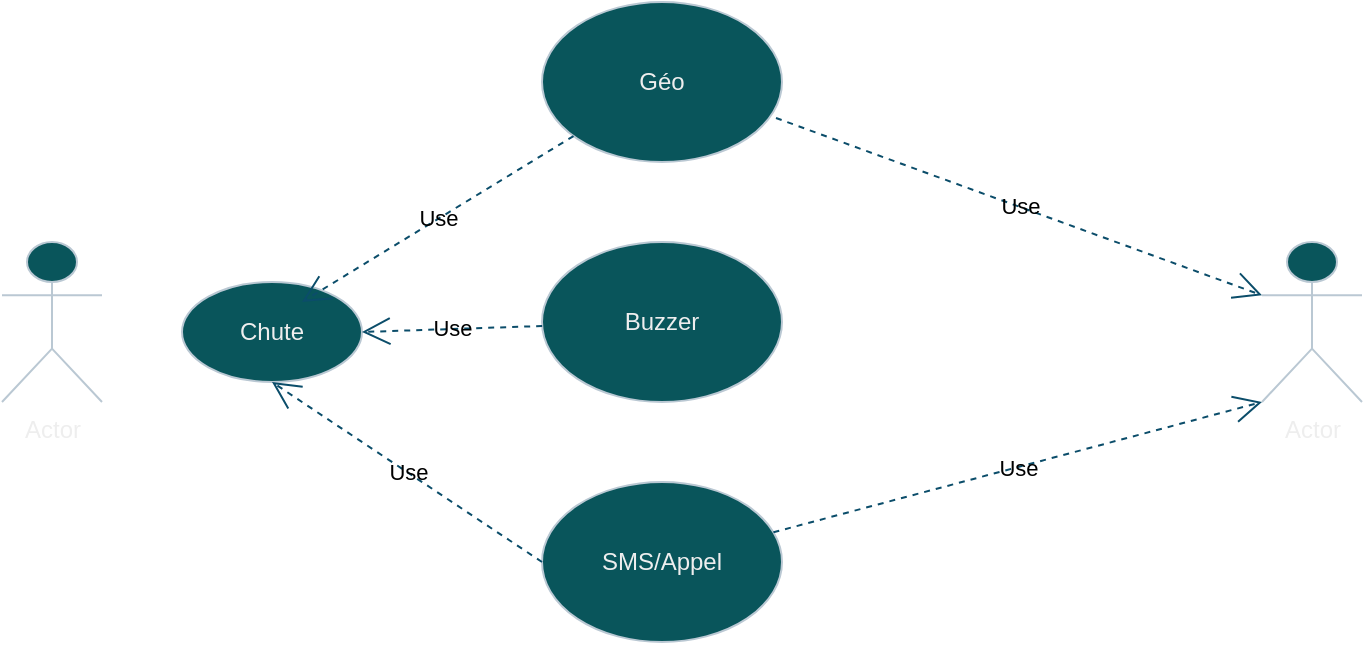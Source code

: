 <mxfile version="20.8.4" type="device"><diagram id="Z11ja_p6b0R62KVCDyPI" name="Page-1"><mxGraphModel dx="1346" dy="795" grid="1" gridSize="10" guides="1" tooltips="1" connect="1" arrows="1" fold="1" page="1" pageScale="1" pageWidth="827" pageHeight="1169" math="0" shadow="0"><root><mxCell id="0"/><mxCell id="1" parent="0"/><mxCell id="OqXDpegiES6J9GZslWDQ-1" value="Actor" style="shape=umlActor;verticalLabelPosition=bottom;verticalAlign=top;html=1;outlineConnect=0;labelBackgroundColor=none;fillColor=#09555B;strokeColor=#BAC8D3;fontColor=#EEEEEE;" vertex="1" parent="1"><mxGeometry x="50" y="320" width="50" height="80" as="geometry"/></mxCell><mxCell id="OqXDpegiES6J9GZslWDQ-2" value="Chute" style="ellipse;whiteSpace=wrap;html=1;labelBackgroundColor=none;fillColor=#09555B;strokeColor=#BAC8D3;fontColor=#EEEEEE;" vertex="1" parent="1"><mxGeometry x="140" y="340" width="90" height="50" as="geometry"/></mxCell><mxCell id="OqXDpegiES6J9GZslWDQ-3" value="Buzzer" style="ellipse;whiteSpace=wrap;html=1;labelBackgroundColor=none;fillColor=#09555B;strokeColor=#BAC8D3;fontColor=#EEEEEE;" vertex="1" parent="1"><mxGeometry x="320" y="320" width="120" height="80" as="geometry"/></mxCell><mxCell id="OqXDpegiES6J9GZslWDQ-4" value="SMS/Appel" style="ellipse;whiteSpace=wrap;html=1;labelBackgroundColor=none;fillColor=#09555B;strokeColor=#BAC8D3;fontColor=#EEEEEE;" vertex="1" parent="1"><mxGeometry x="320" y="440" width="120" height="80" as="geometry"/></mxCell><mxCell id="OqXDpegiES6J9GZslWDQ-5" value="Géo" style="ellipse;whiteSpace=wrap;html=1;labelBackgroundColor=none;fillColor=#09555B;strokeColor=#BAC8D3;fontColor=#EEEEEE;" vertex="1" parent="1"><mxGeometry x="320" y="200" width="120" height="80" as="geometry"/></mxCell><mxCell id="OqXDpegiES6J9GZslWDQ-7" value="Actor" style="shape=umlActor;verticalLabelPosition=bottom;verticalAlign=top;html=1;outlineConnect=0;labelBackgroundColor=none;fillColor=#09555B;strokeColor=#BAC8D3;fontColor=#EEEEEE;" vertex="1" parent="1"><mxGeometry x="680" y="320" width="50" height="80" as="geometry"/></mxCell><mxCell id="OqXDpegiES6J9GZslWDQ-11" value="Use" style="endArrow=open;endSize=12;dashed=1;html=1;rounded=0;labelBackgroundColor=none;strokeColor=#0B4D6A;fontColor=default;" edge="1" parent="1" source="OqXDpegiES6J9GZslWDQ-5"><mxGeometry width="160" relative="1" as="geometry"><mxPoint x="320" y="240" as="sourcePoint"/><mxPoint x="200" y="350" as="targetPoint"/></mxGeometry></mxCell><mxCell id="OqXDpegiES6J9GZslWDQ-12" value="Use" style="endArrow=open;endSize=12;dashed=1;html=1;rounded=0;entryX=1;entryY=0.5;entryDx=0;entryDy=0;labelBackgroundColor=none;strokeColor=#0B4D6A;fontColor=default;" edge="1" parent="1" source="OqXDpegiES6J9GZslWDQ-3" target="OqXDpegiES6J9GZslWDQ-2"><mxGeometry width="160" relative="1" as="geometry"><mxPoint x="420" y="280" as="sourcePoint"/><mxPoint x="279.047" y="389.63" as="targetPoint"/></mxGeometry></mxCell><mxCell id="OqXDpegiES6J9GZslWDQ-13" value="Use" style="endArrow=open;endSize=12;dashed=1;html=1;rounded=0;entryX=0.5;entryY=1;entryDx=0;entryDy=0;exitX=0;exitY=0.5;exitDx=0;exitDy=0;labelBackgroundColor=none;strokeColor=#0B4D6A;fontColor=default;" edge="1" parent="1" source="OqXDpegiES6J9GZslWDQ-4" target="OqXDpegiES6J9GZslWDQ-2"><mxGeometry width="160" relative="1" as="geometry"><mxPoint x="300" y="530" as="sourcePoint"/><mxPoint x="159.047" y="639.63" as="targetPoint"/></mxGeometry></mxCell><mxCell id="OqXDpegiES6J9GZslWDQ-14" value="Use" style="endArrow=open;endSize=12;dashed=1;html=1;rounded=0;entryX=0;entryY=0.333;entryDx=0;entryDy=0;entryPerimeter=0;exitX=0.975;exitY=0.725;exitDx=0;exitDy=0;exitPerimeter=0;labelBackgroundColor=none;strokeColor=#0B4D6A;fontColor=default;" edge="1" parent="1" source="OqXDpegiES6J9GZslWDQ-5" target="OqXDpegiES6J9GZslWDQ-7"><mxGeometry width="160" relative="1" as="geometry"><mxPoint x="510" y="260" as="sourcePoint"/><mxPoint x="369.047" y="369.63" as="targetPoint"/></mxGeometry></mxCell><mxCell id="OqXDpegiES6J9GZslWDQ-15" value="Use" style="endArrow=open;endSize=12;dashed=1;html=1;rounded=0;entryX=0;entryY=1;entryDx=0;entryDy=0;entryPerimeter=0;labelBackgroundColor=none;strokeColor=#0B4D6A;fontColor=default;" edge="1" parent="1" source="OqXDpegiES6J9GZslWDQ-4" target="OqXDpegiES6J9GZslWDQ-7"><mxGeometry width="160" relative="1" as="geometry"><mxPoint x="580" y="520" as="sourcePoint"/><mxPoint x="439.047" y="629.63" as="targetPoint"/></mxGeometry></mxCell></root></mxGraphModel></diagram></mxfile>